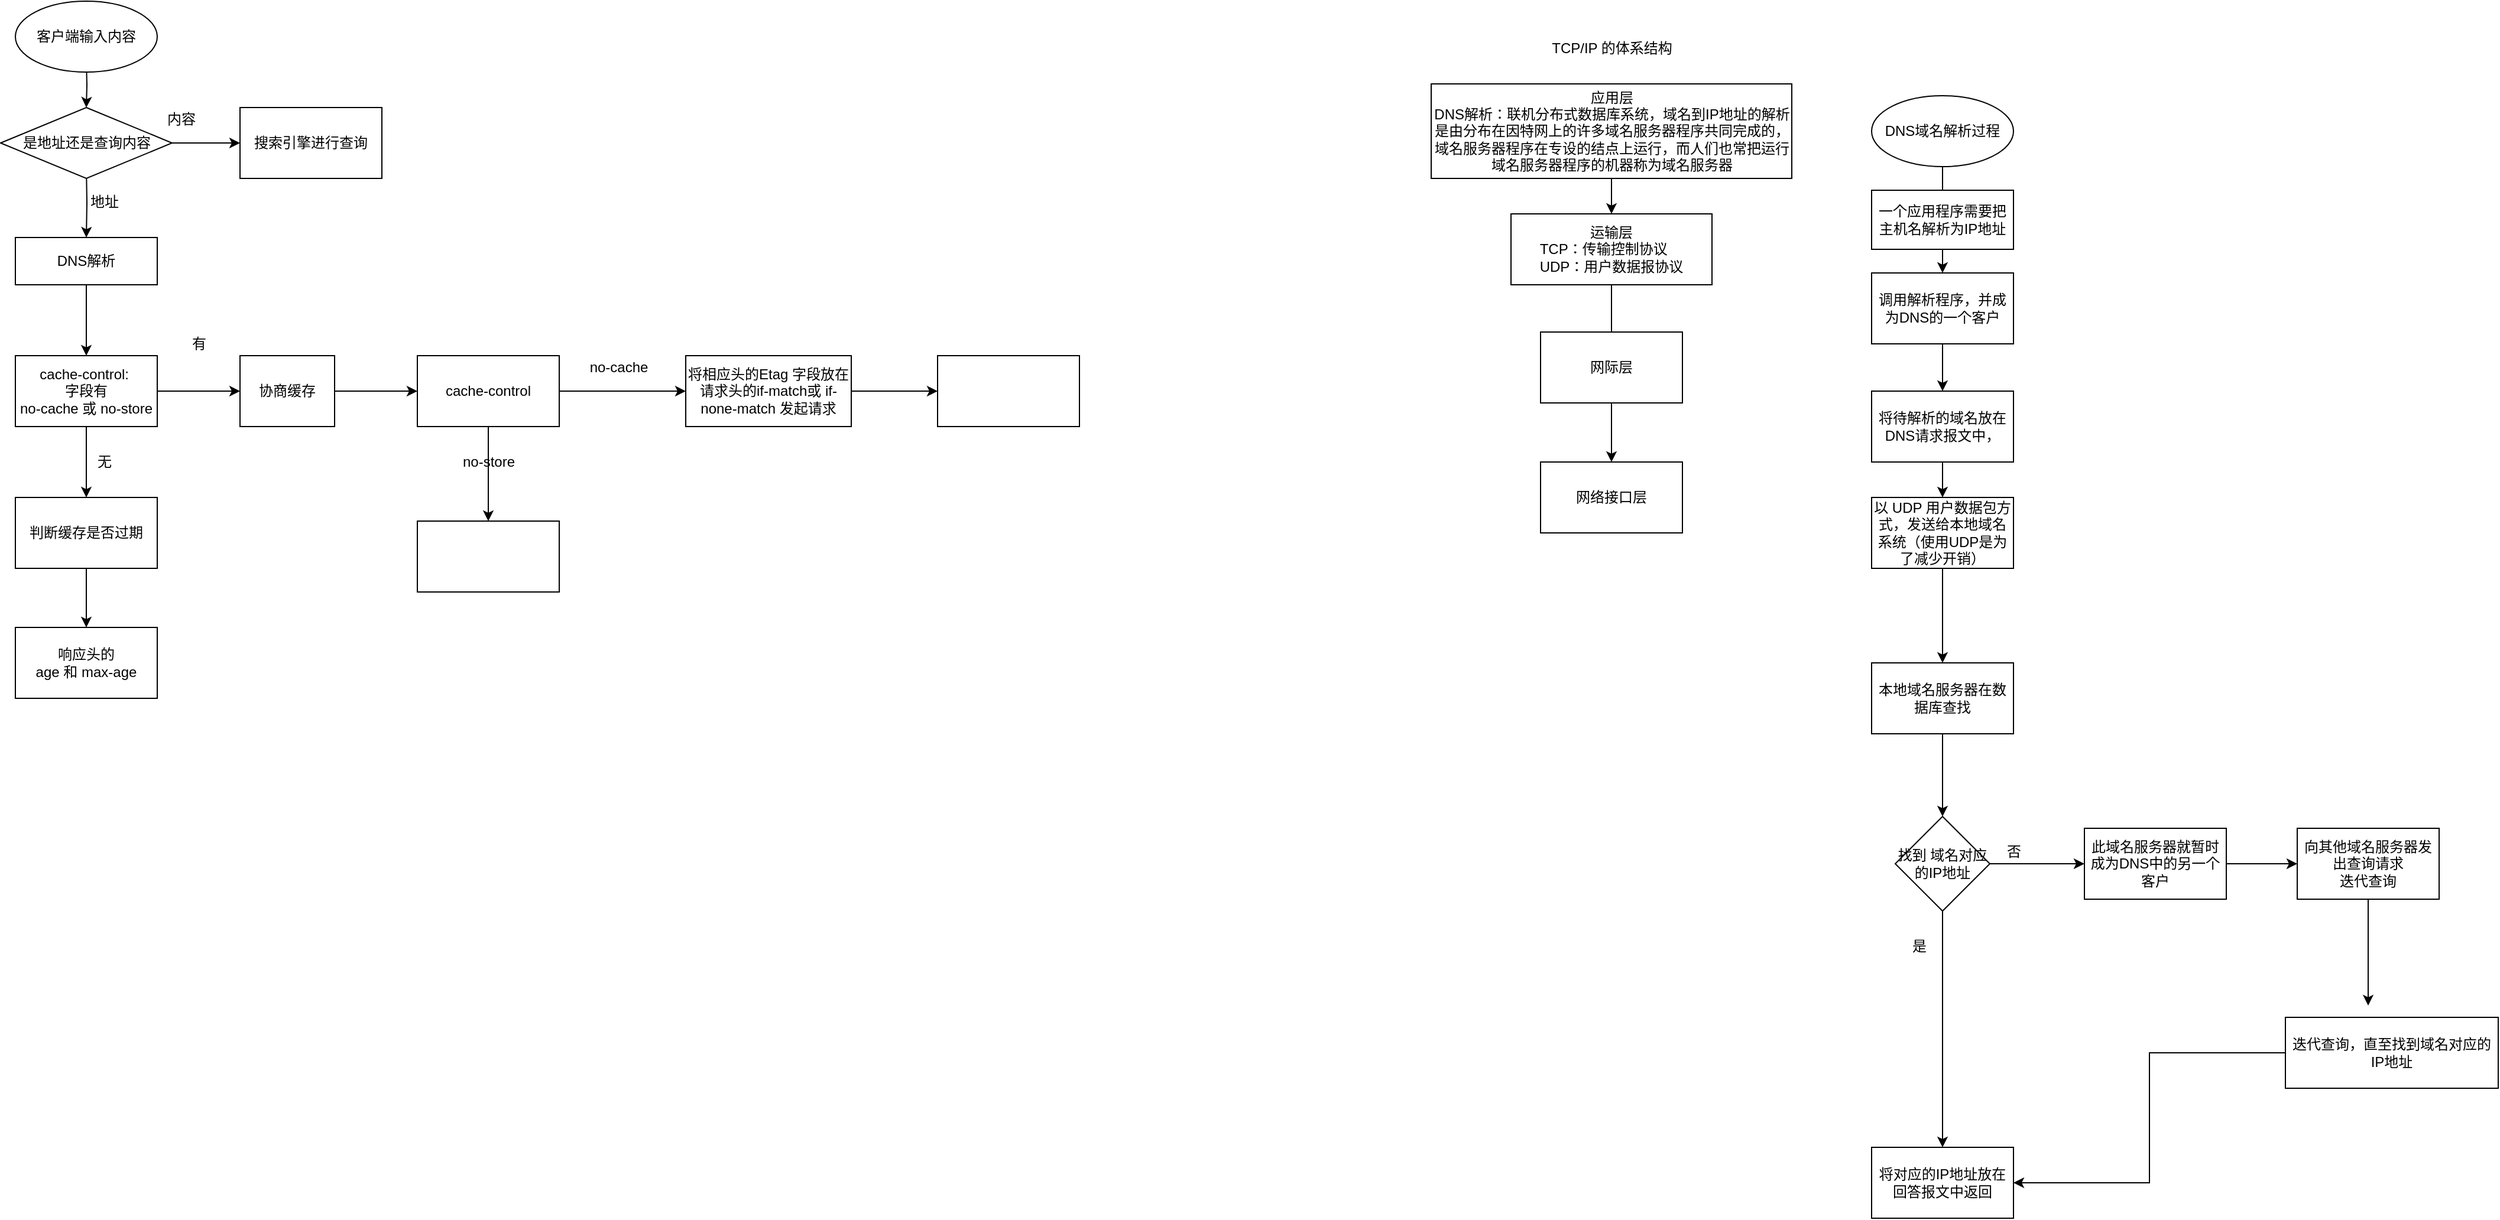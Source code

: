 <mxfile>
    <diagram id="C5RBs43oDa-KdzZeNtuy" name="Page-1">
        <mxGraphModel dx="1138" dy="466" grid="1" gridSize="10" guides="1" tooltips="1" connect="1" arrows="1" fold="1" page="1" pageScale="1" pageWidth="827" pageHeight="1169" math="0" shadow="0">
            <root>
                <mxCell id="WIyWlLk6GJQsqaUBKTNV-0"/>
                <mxCell id="WIyWlLk6GJQsqaUBKTNV-1" parent="WIyWlLk6GJQsqaUBKTNV-0"/>
                <mxCell id="139" style="edgeStyle=orthogonalEdgeStyle;rounded=0;orthogonalLoop=1;jettySize=auto;html=1;" edge="1" parent="WIyWlLk6GJQsqaUBKTNV-1" target="142">
                    <mxGeometry relative="1" as="geometry">
                        <mxPoint x="190" y="230" as="targetPoint"/>
                        <mxPoint x="190" y="160" as="sourcePoint"/>
                    </mxGeometry>
                </mxCell>
                <mxCell id="140" style="edgeStyle=orthogonalEdgeStyle;rounded=0;orthogonalLoop=1;jettySize=auto;html=1;entryX=0.5;entryY=0;entryDx=0;entryDy=0;" edge="1" parent="WIyWlLk6GJQsqaUBKTNV-1" target="163">
                    <mxGeometry relative="1" as="geometry">
                        <mxPoint x="190" y="70" as="sourcePoint"/>
                    </mxGeometry>
                </mxCell>
                <mxCell id="141" style="edgeStyle=orthogonalEdgeStyle;rounded=0;orthogonalLoop=1;jettySize=auto;html=1;exitX=0.5;exitY=1;exitDx=0;exitDy=0;" edge="1" parent="WIyWlLk6GJQsqaUBKTNV-1" source="142" target="145">
                    <mxGeometry relative="1" as="geometry">
                        <mxPoint x="190" y="320" as="targetPoint"/>
                    </mxGeometry>
                </mxCell>
                <mxCell id="142" value="DNS解析" style="rounded=0;whiteSpace=wrap;html=1;" vertex="1" parent="WIyWlLk6GJQsqaUBKTNV-1">
                    <mxGeometry x="130" y="220" width="120" height="40" as="geometry"/>
                </mxCell>
                <mxCell id="143" style="edgeStyle=orthogonalEdgeStyle;rounded=0;orthogonalLoop=1;jettySize=auto;html=1;exitX=1;exitY=0.5;exitDx=0;exitDy=0;" edge="1" parent="WIyWlLk6GJQsqaUBKTNV-1" source="145" target="148">
                    <mxGeometry relative="1" as="geometry">
                        <mxPoint x="330" y="320" as="targetPoint"/>
                    </mxGeometry>
                </mxCell>
                <mxCell id="144" style="edgeStyle=orthogonalEdgeStyle;rounded=0;orthogonalLoop=1;jettySize=auto;html=1;exitX=0.5;exitY=1;exitDx=0;exitDy=0;" edge="1" parent="WIyWlLk6GJQsqaUBKTNV-1" source="145" target="150">
                    <mxGeometry relative="1" as="geometry">
                        <mxPoint x="190" y="420" as="targetPoint"/>
                    </mxGeometry>
                </mxCell>
                <mxCell id="145" value="cache-control:&amp;nbsp;&lt;br&gt;字段有&lt;br&gt;no-cache 或 no-store" style="rounded=0;whiteSpace=wrap;html=1;" vertex="1" parent="WIyWlLk6GJQsqaUBKTNV-1">
                    <mxGeometry x="130" y="320" width="120" height="60" as="geometry"/>
                </mxCell>
                <mxCell id="146" value="" style="edgeStyle=orthogonalEdgeStyle;rounded=0;orthogonalLoop=1;jettySize=auto;html=1;exitX=1;exitY=0.5;exitDx=0;exitDy=0;" edge="1" parent="WIyWlLk6GJQsqaUBKTNV-1" source="157" target="155">
                    <mxGeometry relative="1" as="geometry">
                        <mxPoint x="510" y="320" as="sourcePoint"/>
                    </mxGeometry>
                </mxCell>
                <mxCell id="147" style="edgeStyle=orthogonalEdgeStyle;rounded=0;orthogonalLoop=1;jettySize=auto;html=1;entryX=0;entryY=0.5;entryDx=0;entryDy=0;" edge="1" parent="WIyWlLk6GJQsqaUBKTNV-1" source="148" target="157">
                    <mxGeometry relative="1" as="geometry">
                        <mxPoint x="450" y="330" as="targetPoint"/>
                    </mxGeometry>
                </mxCell>
                <mxCell id="148" value="协商缓存" style="rounded=0;whiteSpace=wrap;html=1;" vertex="1" parent="WIyWlLk6GJQsqaUBKTNV-1">
                    <mxGeometry x="320" y="320" width="80" height="60" as="geometry"/>
                </mxCell>
                <mxCell id="149" style="edgeStyle=orthogonalEdgeStyle;rounded=0;orthogonalLoop=1;jettySize=auto;html=1;exitX=0.5;exitY=1;exitDx=0;exitDy=0;" edge="1" parent="WIyWlLk6GJQsqaUBKTNV-1" source="150" target="152">
                    <mxGeometry relative="1" as="geometry">
                        <mxPoint x="190" y="520" as="targetPoint"/>
                    </mxGeometry>
                </mxCell>
                <mxCell id="150" value="判断缓存是否过期" style="rounded=0;whiteSpace=wrap;html=1;" vertex="1" parent="WIyWlLk6GJQsqaUBKTNV-1">
                    <mxGeometry x="130" y="440" width="120" height="60" as="geometry"/>
                </mxCell>
                <mxCell id="151" value="有" style="text;html=1;align=center;verticalAlign=middle;resizable=0;points=[];autosize=1;strokeColor=none;" vertex="1" parent="WIyWlLk6GJQsqaUBKTNV-1">
                    <mxGeometry x="270" y="300" width="30" height="20" as="geometry"/>
                </mxCell>
                <mxCell id="152" value="响应头的&lt;br&gt;age 和 max-age" style="rounded=0;whiteSpace=wrap;html=1;" vertex="1" parent="WIyWlLk6GJQsqaUBKTNV-1">
                    <mxGeometry x="130" y="550" width="120" height="60" as="geometry"/>
                </mxCell>
                <mxCell id="153" value="无" style="text;html=1;align=center;verticalAlign=middle;resizable=0;points=[];autosize=1;strokeColor=none;" vertex="1" parent="WIyWlLk6GJQsqaUBKTNV-1">
                    <mxGeometry x="190" y="400" width="30" height="20" as="geometry"/>
                </mxCell>
                <mxCell id="154" style="edgeStyle=orthogonalEdgeStyle;rounded=0;orthogonalLoop=1;jettySize=auto;html=1;entryX=0;entryY=0.5;entryDx=0;entryDy=0;" edge="1" parent="WIyWlLk6GJQsqaUBKTNV-1" source="155" target="161">
                    <mxGeometry relative="1" as="geometry">
                        <mxPoint x="870.0" y="320" as="targetPoint"/>
                    </mxGeometry>
                </mxCell>
                <mxCell id="155" value="将相应头的Etag 字段放在请求头的if-match或 if-none-match 发起请求" style="whiteSpace=wrap;html=1;rounded=0;" vertex="1" parent="WIyWlLk6GJQsqaUBKTNV-1">
                    <mxGeometry x="697" y="320" width="140" height="60" as="geometry"/>
                </mxCell>
                <mxCell id="156" style="edgeStyle=orthogonalEdgeStyle;rounded=0;orthogonalLoop=1;jettySize=auto;html=1;entryX=0.5;entryY=0;entryDx=0;entryDy=0;" edge="1" parent="WIyWlLk6GJQsqaUBKTNV-1" source="157" target="159">
                    <mxGeometry relative="1" as="geometry">
                        <mxPoint x="510" y="420" as="targetPoint"/>
                    </mxGeometry>
                </mxCell>
                <mxCell id="157" value="cache-control" style="whiteSpace=wrap;html=1;" vertex="1" parent="WIyWlLk6GJQsqaUBKTNV-1">
                    <mxGeometry x="470" y="320" width="120" height="60" as="geometry"/>
                </mxCell>
                <mxCell id="158" value="no-cache" style="text;html=1;align=center;verticalAlign=middle;resizable=0;points=[];autosize=1;strokeColor=none;" vertex="1" parent="WIyWlLk6GJQsqaUBKTNV-1">
                    <mxGeometry x="610" y="320" width="60" height="20" as="geometry"/>
                </mxCell>
                <mxCell id="159" value="" style="whiteSpace=wrap;html=1;" vertex="1" parent="WIyWlLk6GJQsqaUBKTNV-1">
                    <mxGeometry x="470" y="460" width="120" height="60" as="geometry"/>
                </mxCell>
                <mxCell id="160" value="no-store" style="text;html=1;align=center;verticalAlign=middle;resizable=0;points=[];autosize=1;strokeColor=none;" vertex="1" parent="WIyWlLk6GJQsqaUBKTNV-1">
                    <mxGeometry x="500" y="400" width="60" height="20" as="geometry"/>
                </mxCell>
                <mxCell id="161" value="" style="whiteSpace=wrap;html=1;" vertex="1" parent="WIyWlLk6GJQsqaUBKTNV-1">
                    <mxGeometry x="910" y="320" width="120" height="60" as="geometry"/>
                </mxCell>
                <mxCell id="162" style="edgeStyle=orthogonalEdgeStyle;rounded=0;orthogonalLoop=1;jettySize=auto;html=1;entryX=0;entryY=0.5;entryDx=0;entryDy=0;" edge="1" parent="WIyWlLk6GJQsqaUBKTNV-1" source="163" target="165">
                    <mxGeometry relative="1" as="geometry">
                        <mxPoint x="300" y="135" as="targetPoint"/>
                    </mxGeometry>
                </mxCell>
                <mxCell id="163" value="是地址还是查询内容" style="rhombus;whiteSpace=wrap;html=1;" vertex="1" parent="WIyWlLk6GJQsqaUBKTNV-1">
                    <mxGeometry x="117.5" y="110" width="145" height="60" as="geometry"/>
                </mxCell>
                <mxCell id="164" value="地址" style="text;html=1;align=center;verticalAlign=middle;resizable=0;points=[];autosize=1;strokeColor=none;" vertex="1" parent="WIyWlLk6GJQsqaUBKTNV-1">
                    <mxGeometry x="185" y="180" width="40" height="20" as="geometry"/>
                </mxCell>
                <mxCell id="165" value="搜索引擎进行查询" style="whiteSpace=wrap;html=1;" vertex="1" parent="WIyWlLk6GJQsqaUBKTNV-1">
                    <mxGeometry x="320" y="110" width="120" height="60" as="geometry"/>
                </mxCell>
                <mxCell id="166" value="内容" style="text;html=1;align=center;verticalAlign=middle;resizable=0;points=[];autosize=1;strokeColor=none;" vertex="1" parent="WIyWlLk6GJQsqaUBKTNV-1">
                    <mxGeometry x="250" y="110" width="40" height="20" as="geometry"/>
                </mxCell>
                <mxCell id="167" value="客户端输入内容" style="ellipse;whiteSpace=wrap;html=1;" vertex="1" parent="WIyWlLk6GJQsqaUBKTNV-1">
                    <mxGeometry x="130" y="20" width="120" height="60" as="geometry"/>
                </mxCell>
                <mxCell id="168" style="edgeStyle=orthogonalEdgeStyle;rounded=0;orthogonalLoop=1;jettySize=auto;html=1;entryX=0.5;entryY=0;entryDx=0;entryDy=0;" edge="1" parent="WIyWlLk6GJQsqaUBKTNV-1" source="169" target="172">
                    <mxGeometry relative="1" as="geometry">
                        <mxPoint x="1480" y="200" as="targetPoint"/>
                    </mxGeometry>
                </mxCell>
                <mxCell id="169" value="应用层&lt;br&gt;DNS解析：联机分布式数据库系统，域名到IP地址的解析是由分布在因特网上的许多域名服务器程序共同完成的，域名服务器程序在专设的结点上运行，而人们也常把运行域名服务器程序的机器称为域名服务器" style="whiteSpace=wrap;html=1;" vertex="1" parent="WIyWlLk6GJQsqaUBKTNV-1">
                    <mxGeometry x="1327.5" y="90" width="305" height="80" as="geometry"/>
                </mxCell>
                <mxCell id="170" value="TCP/IP 的体系结构" style="text;html=1;align=center;verticalAlign=middle;resizable=0;points=[];autosize=1;strokeColor=none;" vertex="1" parent="WIyWlLk6GJQsqaUBKTNV-1">
                    <mxGeometry x="1420" y="50" width="120" height="20" as="geometry"/>
                </mxCell>
                <mxCell id="171" style="edgeStyle=orthogonalEdgeStyle;rounded=0;orthogonalLoop=1;jettySize=auto;html=1;" edge="1" parent="WIyWlLk6GJQsqaUBKTNV-1" source="172">
                    <mxGeometry relative="1" as="geometry">
                        <mxPoint x="1480" y="330" as="targetPoint"/>
                    </mxGeometry>
                </mxCell>
                <mxCell id="172" value="运输层&lt;br&gt;&lt;div style=&quot;text-align: left&quot;&gt;&lt;span&gt;TCP：传输控制协议&lt;/span&gt;&lt;/div&gt;UDP：用户数据报协议" style="whiteSpace=wrap;html=1;" vertex="1" parent="WIyWlLk6GJQsqaUBKTNV-1">
                    <mxGeometry x="1395" y="200" width="170" height="60" as="geometry"/>
                </mxCell>
                <mxCell id="173" style="edgeStyle=orthogonalEdgeStyle;rounded=0;orthogonalLoop=1;jettySize=auto;html=1;entryX=0.5;entryY=0;entryDx=0;entryDy=0;" edge="1" parent="WIyWlLk6GJQsqaUBKTNV-1" source="174" target="175">
                    <mxGeometry relative="1" as="geometry">
                        <mxPoint x="1480" y="460" as="targetPoint"/>
                    </mxGeometry>
                </mxCell>
                <mxCell id="174" value="网际层" style="whiteSpace=wrap;html=1;" vertex="1" parent="WIyWlLk6GJQsqaUBKTNV-1">
                    <mxGeometry x="1420" y="300" width="120" height="60" as="geometry"/>
                </mxCell>
                <mxCell id="175" value="网络接口层" style="whiteSpace=wrap;html=1;" vertex="1" parent="WIyWlLk6GJQsqaUBKTNV-1">
                    <mxGeometry x="1420" y="410" width="120" height="60" as="geometry"/>
                </mxCell>
                <mxCell id="176" style="edgeStyle=orthogonalEdgeStyle;rounded=0;orthogonalLoop=1;jettySize=auto;html=1;" edge="1" parent="WIyWlLk6GJQsqaUBKTNV-1" source="177">
                    <mxGeometry relative="1" as="geometry">
                        <mxPoint x="1760" y="190" as="targetPoint"/>
                    </mxGeometry>
                </mxCell>
                <mxCell id="177" value="DNS域名解析过程" style="ellipse;whiteSpace=wrap;html=1;" vertex="1" parent="WIyWlLk6GJQsqaUBKTNV-1">
                    <mxGeometry x="1700" y="100" width="120" height="60" as="geometry"/>
                </mxCell>
                <mxCell id="178" style="edgeStyle=orthogonalEdgeStyle;rounded=0;orthogonalLoop=1;jettySize=auto;html=1;" edge="1" parent="WIyWlLk6GJQsqaUBKTNV-1" source="179">
                    <mxGeometry relative="1" as="geometry">
                        <mxPoint x="1760" y="250" as="targetPoint"/>
                    </mxGeometry>
                </mxCell>
                <mxCell id="179" value="一个应用程序需要把主机名解析为IP地址" style="whiteSpace=wrap;html=1;" vertex="1" parent="WIyWlLk6GJQsqaUBKTNV-1">
                    <mxGeometry x="1700" y="180" width="120" height="50" as="geometry"/>
                </mxCell>
                <mxCell id="180" style="edgeStyle=orthogonalEdgeStyle;rounded=0;orthogonalLoop=1;jettySize=auto;html=1;entryX=0.5;entryY=0;entryDx=0;entryDy=0;" edge="1" parent="WIyWlLk6GJQsqaUBKTNV-1" source="181" target="183">
                    <mxGeometry relative="1" as="geometry">
                        <mxPoint x="1760" y="340" as="targetPoint"/>
                    </mxGeometry>
                </mxCell>
                <mxCell id="181" value="调用解析程序，并成为DNS的一个客户" style="whiteSpace=wrap;html=1;" vertex="1" parent="WIyWlLk6GJQsqaUBKTNV-1">
                    <mxGeometry x="1700" y="250" width="120" height="60" as="geometry"/>
                </mxCell>
                <mxCell id="182" style="edgeStyle=orthogonalEdgeStyle;rounded=0;orthogonalLoop=1;jettySize=auto;html=1;" edge="1" parent="WIyWlLk6GJQsqaUBKTNV-1" source="183">
                    <mxGeometry relative="1" as="geometry">
                        <mxPoint x="1760" y="440" as="targetPoint"/>
                    </mxGeometry>
                </mxCell>
                <mxCell id="183" value="将待解析的域名放在DNS请求报文中，" style="whiteSpace=wrap;html=1;" vertex="1" parent="WIyWlLk6GJQsqaUBKTNV-1">
                    <mxGeometry x="1700" y="350" width="120" height="60" as="geometry"/>
                </mxCell>
                <mxCell id="184" value="" style="edgeStyle=orthogonalEdgeStyle;rounded=0;orthogonalLoop=1;jettySize=auto;html=1;" edge="1" parent="WIyWlLk6GJQsqaUBKTNV-1" source="185" target="187">
                    <mxGeometry relative="1" as="geometry"/>
                </mxCell>
                <mxCell id="185" value="以 UDP 用户数据包方式，发送给本地域名系统（使用UDP是为了减少开销）" style="whiteSpace=wrap;html=1;" vertex="1" parent="WIyWlLk6GJQsqaUBKTNV-1">
                    <mxGeometry x="1700" y="440" width="120" height="60" as="geometry"/>
                </mxCell>
                <mxCell id="186" value="" style="edgeStyle=orthogonalEdgeStyle;rounded=0;orthogonalLoop=1;jettySize=auto;html=1;" edge="1" parent="WIyWlLk6GJQsqaUBKTNV-1" source="187" target="190">
                    <mxGeometry relative="1" as="geometry"/>
                </mxCell>
                <mxCell id="187" value="本地域名服务器在数据库查找" style="whiteSpace=wrap;html=1;" vertex="1" parent="WIyWlLk6GJQsqaUBKTNV-1">
                    <mxGeometry x="1700" y="580" width="120" height="60" as="geometry"/>
                </mxCell>
                <mxCell id="188" value="" style="edgeStyle=orthogonalEdgeStyle;rounded=0;orthogonalLoop=1;jettySize=auto;html=1;" edge="1" parent="WIyWlLk6GJQsqaUBKTNV-1" source="190" target="191">
                    <mxGeometry relative="1" as="geometry"/>
                </mxCell>
                <mxCell id="189" value="" style="edgeStyle=orthogonalEdgeStyle;rounded=0;orthogonalLoop=1;jettySize=auto;html=1;" edge="1" parent="WIyWlLk6GJQsqaUBKTNV-1" source="190" target="194">
                    <mxGeometry relative="1" as="geometry"/>
                </mxCell>
                <mxCell id="190" value="找到 域名对应的IP地址" style="rhombus;whiteSpace=wrap;html=1;" vertex="1" parent="WIyWlLk6GJQsqaUBKTNV-1">
                    <mxGeometry x="1720" y="710" width="80" height="80" as="geometry"/>
                </mxCell>
                <mxCell id="191" value="将对应的IP地址放在回答报文中返回" style="whiteSpace=wrap;html=1;" vertex="1" parent="WIyWlLk6GJQsqaUBKTNV-1">
                    <mxGeometry x="1700" y="990" width="120" height="60" as="geometry"/>
                </mxCell>
                <mxCell id="192" value="是" style="text;html=1;align=center;verticalAlign=middle;resizable=0;points=[];autosize=1;strokeColor=none;" vertex="1" parent="WIyWlLk6GJQsqaUBKTNV-1">
                    <mxGeometry x="1725" y="810" width="30" height="20" as="geometry"/>
                </mxCell>
                <mxCell id="193" value="" style="edgeStyle=orthogonalEdgeStyle;rounded=0;orthogonalLoop=1;jettySize=auto;html=1;" edge="1" parent="WIyWlLk6GJQsqaUBKTNV-1" source="194" target="197">
                    <mxGeometry relative="1" as="geometry"/>
                </mxCell>
                <mxCell id="194" value="此域名服务器就暂时成为DNS中的另一个客户" style="whiteSpace=wrap;html=1;" vertex="1" parent="WIyWlLk6GJQsqaUBKTNV-1">
                    <mxGeometry x="1880" y="720" width="120" height="60" as="geometry"/>
                </mxCell>
                <mxCell id="195" value="否" style="text;html=1;align=center;verticalAlign=middle;resizable=0;points=[];autosize=1;strokeColor=none;" vertex="1" parent="WIyWlLk6GJQsqaUBKTNV-1">
                    <mxGeometry x="1805" y="730" width="30" height="20" as="geometry"/>
                </mxCell>
                <mxCell id="196" style="edgeStyle=orthogonalEdgeStyle;rounded=0;orthogonalLoop=1;jettySize=auto;html=1;" edge="1" parent="WIyWlLk6GJQsqaUBKTNV-1" source="197">
                    <mxGeometry relative="1" as="geometry">
                        <mxPoint x="2120" y="870" as="targetPoint"/>
                    </mxGeometry>
                </mxCell>
                <mxCell id="197" value="向其他域名服务器发出查询请求&lt;br&gt;迭代查询" style="whiteSpace=wrap;html=1;" vertex="1" parent="WIyWlLk6GJQsqaUBKTNV-1">
                    <mxGeometry x="2060" y="720" width="120" height="60" as="geometry"/>
                </mxCell>
                <mxCell id="198" style="edgeStyle=orthogonalEdgeStyle;rounded=0;orthogonalLoop=1;jettySize=auto;html=1;entryX=1;entryY=0.5;entryDx=0;entryDy=0;" edge="1" parent="WIyWlLk6GJQsqaUBKTNV-1" source="199" target="191">
                    <mxGeometry relative="1" as="geometry"/>
                </mxCell>
                <mxCell id="199" value="迭代查询，直至找到域名对应的IP地址" style="whiteSpace=wrap;html=1;" vertex="1" parent="WIyWlLk6GJQsqaUBKTNV-1">
                    <mxGeometry x="2050" y="880" width="180" height="60" as="geometry"/>
                </mxCell>
            </root>
        </mxGraphModel>
    </diagram>
</mxfile>